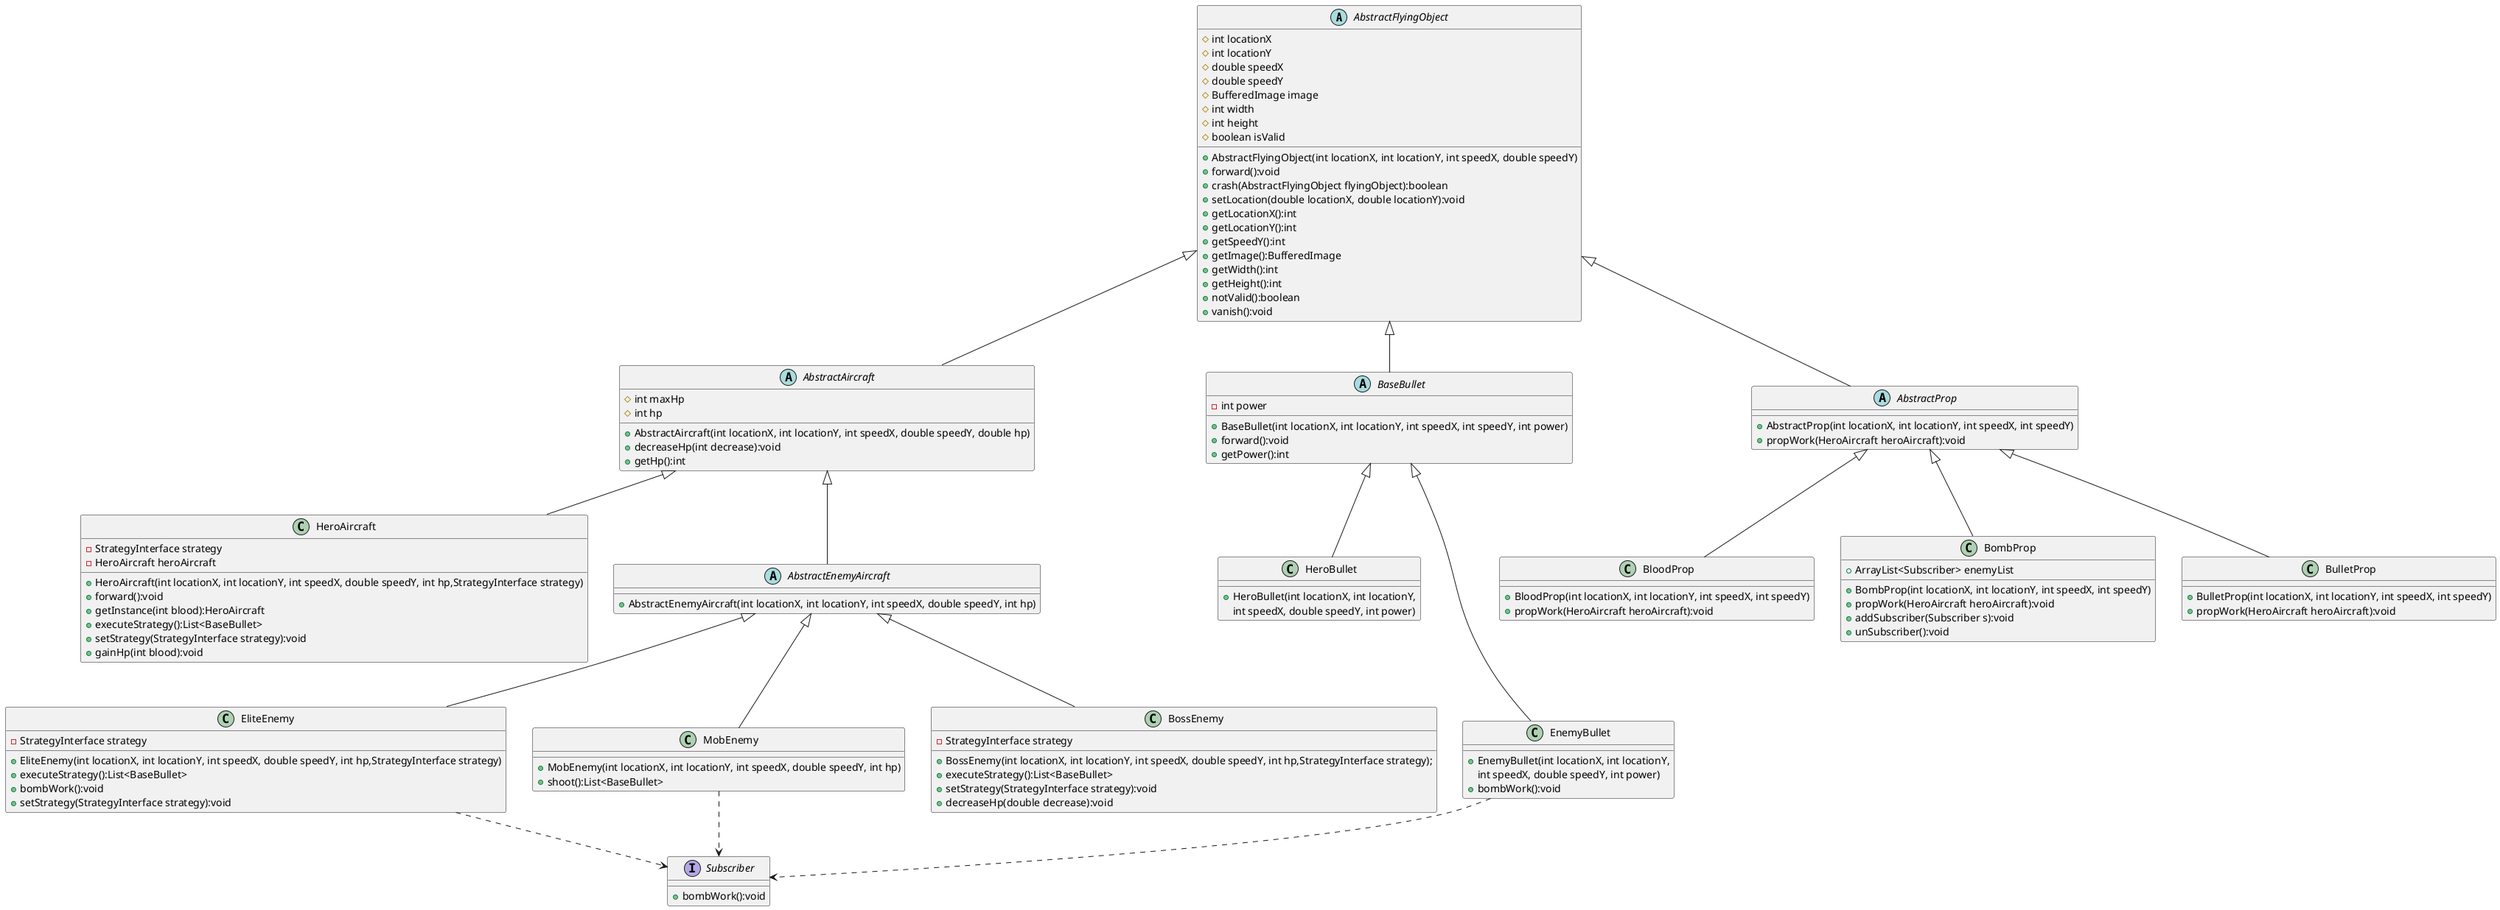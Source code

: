 @startuml
'https://plantuml.com/class-diagram

abstract class AbstractFlyingObject
{
    # int locationX
    # int locationY
    # double speedX
    # double speedY
    # BufferedImage image
    # int width
    # int height
    # boolean isValid

    + AbstractFlyingObject(int locationX, int locationY, int speedX, double speedY)
    + forward():void
    + crash(AbstractFlyingObject flyingObject):boolean
    + setLocation(double locationX, double locationY):void
    + getLocationX():int
    + getLocationY():int
    + getSpeedY():int
    + getImage():BufferedImage
    + getWidth():int
    + getHeight():int
    + notValid():boolean
    + vanish():void
}
abstract class AbstractAircraft
{
	# int maxHp
    # int hp
    + AbstractAircraft(int locationX, int locationY, int speedX, double speedY, double hp)
    + decreaseHp(int decrease):void
    + getHp():int
 }

abstract class BaseBullet
{
    - int power
    + BaseBullet(int locationX, int locationY, int speedX, int speedY, int power)
    + forward():void
	+ getPower():int
}


AbstractFlyingObject <|-- AbstractAircraft
AbstractFlyingObject <|-- BaseBullet
AbstractFlyingObject <|-- AbstractProp

AbstractAircraft <|-- HeroAircraft
AbstractAircraft <|-- AbstractEnemyAircraft
AbstractEnemyAircraft <|-- EliteEnemy
AbstractEnemyAircraft <|-- MobEnemy
AbstractEnemyAircraft <|-- BossEnemy

BaseBullet <|-- HeroBullet
BaseBullet <|-- EnemyBullet

AbstractProp <|-- BloodProp
AbstractProp <|-- BombProp
AbstractProp <|-- BulletProp
EnemyBullet..>Subscriber
EliteEnemy..>Subscriber
MobEnemy..>Subscriber

class HeroAircraft {
    - StrategyInterface strategy
    - HeroAircraft heroAircraft
    + HeroAircraft(int locationX, int locationY, int speedX, double speedY, int hp,StrategyInterface strategy)
    + forward():void
    + getInstance(int blood):HeroAircraft
    + executeStrategy():List<BaseBullet>
    + setStrategy(StrategyInterface strategy):void
    + gainHp(int blood):void
}
class BossEnemy{
    - StrategyInterface strategy
    + BossEnemy(int locationX, int locationY, int speedX, double speedY, int hp,StrategyInterface strategy);
    + executeStrategy():List<BaseBullet>
    + setStrategy(StrategyInterface strategy):void
    + decreaseHp(double decrease):void
}
class EliteEnemy {
    - StrategyInterface strategy
    + EliteEnemy(int locationX, int locationY, int speedX, double speedY, int hp,StrategyInterface strategy)
    + executeStrategy():List<BaseBullet>
    + bombWork():void
    + setStrategy(StrategyInterface strategy):void
}

class MobEnemy {
    + MobEnemy(int locationX, int locationY, int speedX, double speedY, int hp)
    + shoot():List<BaseBullet>
}

class HeroBullet {
    + HeroBullet(int locationX, int locationY,
     int speedX, double speedY, int power)

}

class EnemyBullet {
    + EnemyBullet(int locationX, int locationY,
     int speedX, double speedY, int power)
     + bombWork():void
}
interface Subscriber{
    + bombWork():void
}


abstract class AbstractProp {
    + AbstractProp(int locationX, int locationY, int speedX, int speedY)
    + propWork(HeroAircraft heroAircraft):void
}

abstract AbstractEnemyAircraft{
    + AbstractEnemyAircraft(int locationX, int locationY, int speedX, double speedY, int hp)
}

class BloodProp {
    + BloodProp(int locationX, int locationY, int speedX, int speedY)
    + propWork(HeroAircraft heroAircraft):void
}

class BombProp {
    + ArrayList<Subscriber> enemyList
    + BombProp(int locationX, int locationY, int speedX, int speedY)
    + propWork(HeroAircraft heroAircraft):void
    + addSubscriber(Subscriber s):void
    + unSubscriber():void
}

class BulletProp {

    + BulletProp(int locationX, int locationY, int speedX, int speedY)
    + propWork(HeroAircraft heroAircraft):void

}


@enduml